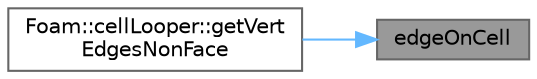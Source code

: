 digraph "edgeOnCell"
{
 // LATEX_PDF_SIZE
  bgcolor="transparent";
  edge [fontname=Helvetica,fontsize=10,labelfontname=Helvetica,labelfontsize=10];
  node [fontname=Helvetica,fontsize=10,shape=box,height=0.2,width=0.4];
  rankdir="RL";
  Node1 [id="Node000001",label="edgeOnCell",height=0.2,width=0.4,color="gray40", fillcolor="grey60", style="filled", fontcolor="black",tooltip=" "];
  Node1 -> Node2 [id="edge1_Node000001_Node000002",dir="back",color="steelblue1",style="solid",tooltip=" "];
  Node2 [id="Node000002",label="Foam::cellLooper::getVert\lEdgesNonFace",height=0.2,width=0.4,color="grey40", fillcolor="white", style="filled",URL="$classFoam_1_1cellLooper.html#a79f7856b3eb4c8f5aaf3a66a48875581",tooltip=" "];
}
